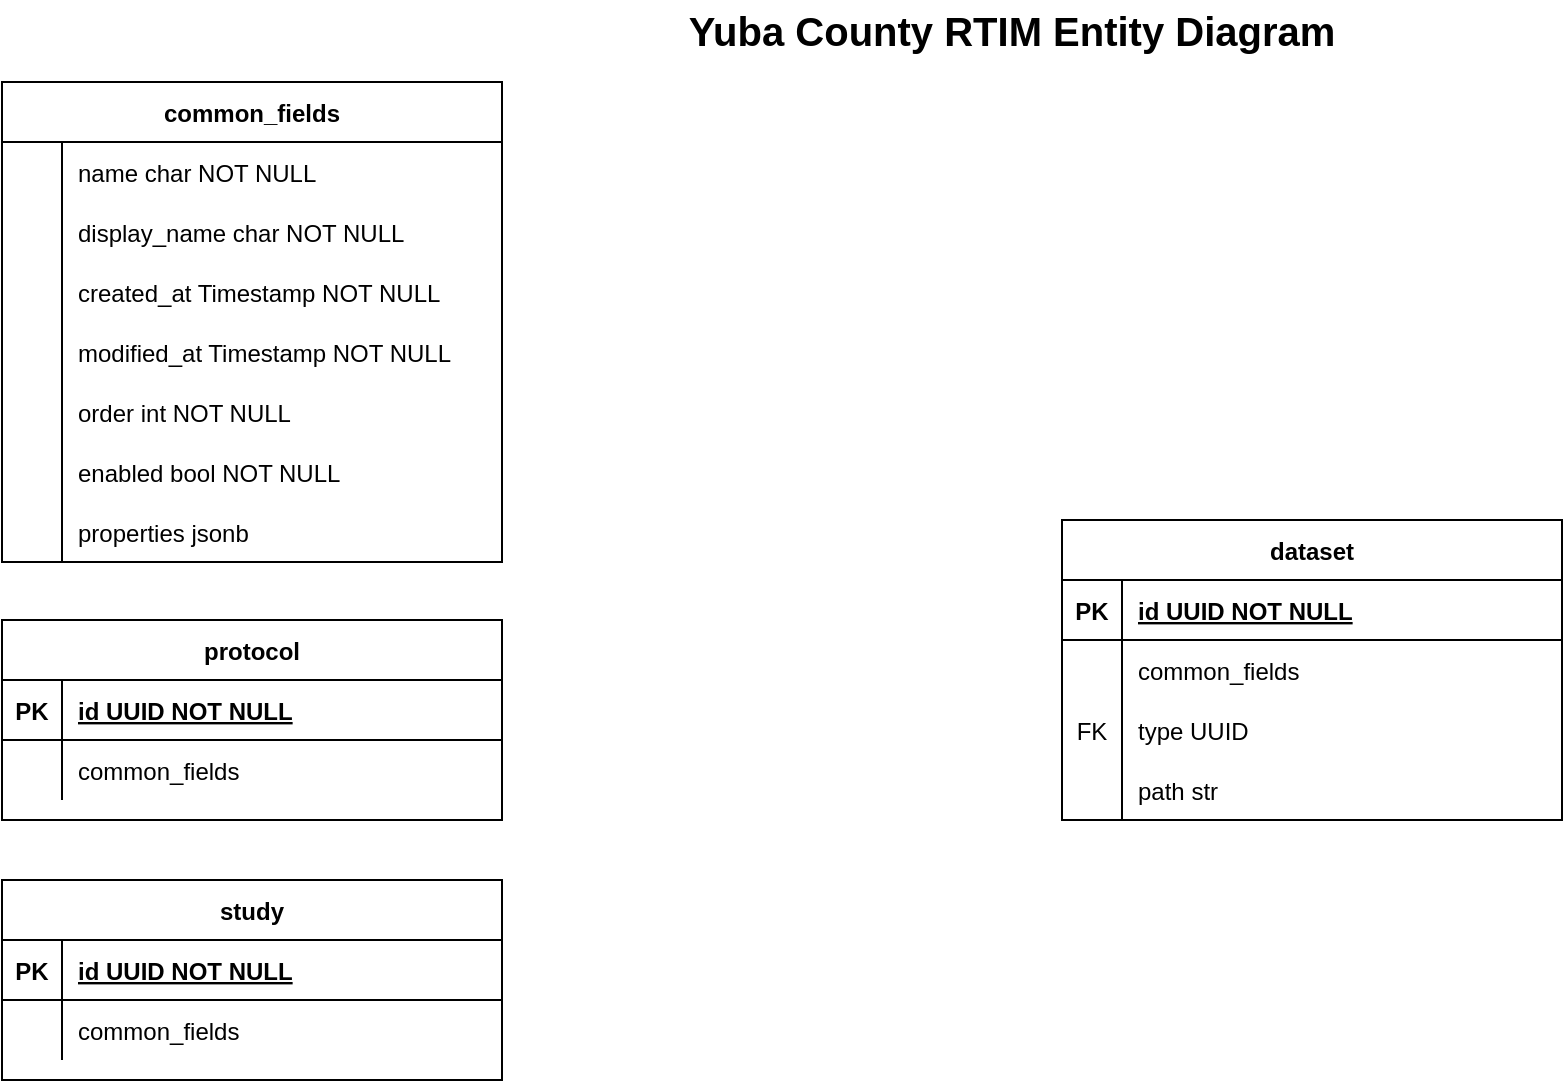 <mxfile version="21.6.8" type="device">
  <diagram id="R2lEEEUBdFMjLlhIrx00" name="Page-1">
    <mxGraphModel dx="1364" dy="843" grid="1" gridSize="10" guides="1" tooltips="1" connect="1" arrows="1" fold="1" page="1" pageScale="1" pageWidth="1100" pageHeight="1700" math="0" shadow="0" extFonts="Permanent Marker^https://fonts.googleapis.com/css?family=Permanent+Marker">
      <root>
        <mxCell id="0" />
        <mxCell id="1" parent="0" />
        <mxCell id="z9w2Tz09xBncNA5Jr8ra-18" value="common_fields" style="shape=table;startSize=30;container=1;collapsible=1;childLayout=tableLayout;fixedRows=1;rowLines=0;fontStyle=1;align=center;resizeLast=1;" parent="1" vertex="1">
          <mxGeometry x="40" y="71" width="250" height="240" as="geometry" />
        </mxCell>
        <mxCell id="z9w2Tz09xBncNA5Jr8ra-22" value="" style="shape=partialRectangle;collapsible=0;dropTarget=0;pointerEvents=0;fillColor=none;points=[[0,0.5],[1,0.5]];portConstraint=eastwest;top=0;left=0;right=0;bottom=0;" parent="z9w2Tz09xBncNA5Jr8ra-18" vertex="1">
          <mxGeometry y="30" width="250" height="30" as="geometry" />
        </mxCell>
        <mxCell id="z9w2Tz09xBncNA5Jr8ra-23" value="" style="shape=partialRectangle;overflow=hidden;connectable=0;fillColor=none;top=0;left=0;bottom=0;right=0;" parent="z9w2Tz09xBncNA5Jr8ra-22" vertex="1">
          <mxGeometry width="30" height="30" as="geometry">
            <mxRectangle width="30" height="30" as="alternateBounds" />
          </mxGeometry>
        </mxCell>
        <mxCell id="z9w2Tz09xBncNA5Jr8ra-24" value="name char NOT NULL" style="shape=partialRectangle;overflow=hidden;connectable=0;fillColor=none;top=0;left=0;bottom=0;right=0;align=left;spacingLeft=6;" parent="z9w2Tz09xBncNA5Jr8ra-22" vertex="1">
          <mxGeometry x="30" width="220" height="30" as="geometry">
            <mxRectangle width="220" height="30" as="alternateBounds" />
          </mxGeometry>
        </mxCell>
        <mxCell id="z9w2Tz09xBncNA5Jr8ra-25" value="" style="shape=partialRectangle;collapsible=0;dropTarget=0;pointerEvents=0;fillColor=none;points=[[0,0.5],[1,0.5]];portConstraint=eastwest;top=0;left=0;right=0;bottom=0;" parent="z9w2Tz09xBncNA5Jr8ra-18" vertex="1">
          <mxGeometry y="60" width="250" height="30" as="geometry" />
        </mxCell>
        <mxCell id="z9w2Tz09xBncNA5Jr8ra-26" value="" style="shape=partialRectangle;overflow=hidden;connectable=0;fillColor=none;top=0;left=0;bottom=0;right=0;" parent="z9w2Tz09xBncNA5Jr8ra-25" vertex="1">
          <mxGeometry width="30" height="30" as="geometry">
            <mxRectangle width="30" height="30" as="alternateBounds" />
          </mxGeometry>
        </mxCell>
        <mxCell id="z9w2Tz09xBncNA5Jr8ra-27" value="display_name char NOT NULL" style="shape=partialRectangle;overflow=hidden;connectable=0;fillColor=none;top=0;left=0;bottom=0;right=0;align=left;spacingLeft=6;" parent="z9w2Tz09xBncNA5Jr8ra-25" vertex="1">
          <mxGeometry x="30" width="220" height="30" as="geometry">
            <mxRectangle width="220" height="30" as="alternateBounds" />
          </mxGeometry>
        </mxCell>
        <mxCell id="z9w2Tz09xBncNA5Jr8ra-31" value="" style="shape=partialRectangle;collapsible=0;dropTarget=0;pointerEvents=0;fillColor=none;points=[[0,0.5],[1,0.5]];portConstraint=eastwest;top=0;left=0;right=0;bottom=0;" parent="z9w2Tz09xBncNA5Jr8ra-18" vertex="1">
          <mxGeometry y="90" width="250" height="30" as="geometry" />
        </mxCell>
        <mxCell id="z9w2Tz09xBncNA5Jr8ra-32" value="" style="shape=partialRectangle;overflow=hidden;connectable=0;fillColor=none;top=0;left=0;bottom=0;right=0;" parent="z9w2Tz09xBncNA5Jr8ra-31" vertex="1">
          <mxGeometry width="30" height="30" as="geometry">
            <mxRectangle width="30" height="30" as="alternateBounds" />
          </mxGeometry>
        </mxCell>
        <mxCell id="z9w2Tz09xBncNA5Jr8ra-33" value="created_at Timestamp NOT NULL" style="shape=partialRectangle;overflow=hidden;connectable=0;fillColor=none;top=0;left=0;bottom=0;right=0;align=left;spacingLeft=6;" parent="z9w2Tz09xBncNA5Jr8ra-31" vertex="1">
          <mxGeometry x="30" width="220" height="30" as="geometry">
            <mxRectangle width="220" height="30" as="alternateBounds" />
          </mxGeometry>
        </mxCell>
        <mxCell id="z9w2Tz09xBncNA5Jr8ra-37" value="" style="shape=partialRectangle;collapsible=0;dropTarget=0;pointerEvents=0;fillColor=none;points=[[0,0.5],[1,0.5]];portConstraint=eastwest;top=0;left=0;right=0;bottom=0;" parent="z9w2Tz09xBncNA5Jr8ra-18" vertex="1">
          <mxGeometry y="120" width="250" height="30" as="geometry" />
        </mxCell>
        <mxCell id="z9w2Tz09xBncNA5Jr8ra-38" value="" style="shape=partialRectangle;overflow=hidden;connectable=0;fillColor=none;top=0;left=0;bottom=0;right=0;" parent="z9w2Tz09xBncNA5Jr8ra-37" vertex="1">
          <mxGeometry width="30" height="30" as="geometry">
            <mxRectangle width="30" height="30" as="alternateBounds" />
          </mxGeometry>
        </mxCell>
        <mxCell id="z9w2Tz09xBncNA5Jr8ra-39" value="modified_at Timestamp NOT NULL" style="shape=partialRectangle;overflow=hidden;connectable=0;fillColor=none;top=0;left=0;bottom=0;right=0;align=left;spacingLeft=6;" parent="z9w2Tz09xBncNA5Jr8ra-37" vertex="1">
          <mxGeometry x="30" width="220" height="30" as="geometry">
            <mxRectangle width="220" height="30" as="alternateBounds" />
          </mxGeometry>
        </mxCell>
        <mxCell id="z9w2Tz09xBncNA5Jr8ra-43" value="" style="shape=partialRectangle;collapsible=0;dropTarget=0;pointerEvents=0;fillColor=none;points=[[0,0.5],[1,0.5]];portConstraint=eastwest;top=0;left=0;right=0;bottom=0;" parent="z9w2Tz09xBncNA5Jr8ra-18" vertex="1">
          <mxGeometry y="150" width="250" height="30" as="geometry" />
        </mxCell>
        <mxCell id="z9w2Tz09xBncNA5Jr8ra-44" value="" style="shape=partialRectangle;overflow=hidden;connectable=0;fillColor=none;top=0;left=0;bottom=0;right=0;" parent="z9w2Tz09xBncNA5Jr8ra-43" vertex="1">
          <mxGeometry width="30" height="30" as="geometry">
            <mxRectangle width="30" height="30" as="alternateBounds" />
          </mxGeometry>
        </mxCell>
        <mxCell id="z9w2Tz09xBncNA5Jr8ra-45" value="order int NOT NULL" style="shape=partialRectangle;overflow=hidden;connectable=0;fillColor=none;top=0;left=0;bottom=0;right=0;align=left;spacingLeft=6;" parent="z9w2Tz09xBncNA5Jr8ra-43" vertex="1">
          <mxGeometry x="30" width="220" height="30" as="geometry">
            <mxRectangle width="220" height="30" as="alternateBounds" />
          </mxGeometry>
        </mxCell>
        <mxCell id="z9w2Tz09xBncNA5Jr8ra-46" value="" style="shape=partialRectangle;collapsible=0;dropTarget=0;pointerEvents=0;fillColor=none;points=[[0,0.5],[1,0.5]];portConstraint=eastwest;top=0;left=0;right=0;bottom=0;" parent="z9w2Tz09xBncNA5Jr8ra-18" vertex="1">
          <mxGeometry y="180" width="250" height="30" as="geometry" />
        </mxCell>
        <mxCell id="z9w2Tz09xBncNA5Jr8ra-47" value="" style="shape=partialRectangle;overflow=hidden;connectable=0;fillColor=none;top=0;left=0;bottom=0;right=0;" parent="z9w2Tz09xBncNA5Jr8ra-46" vertex="1">
          <mxGeometry width="30" height="30" as="geometry">
            <mxRectangle width="30" height="30" as="alternateBounds" />
          </mxGeometry>
        </mxCell>
        <mxCell id="z9w2Tz09xBncNA5Jr8ra-48" value="enabled bool NOT NULL" style="shape=partialRectangle;overflow=hidden;connectable=0;fillColor=none;top=0;left=0;bottom=0;right=0;align=left;spacingLeft=6;" parent="z9w2Tz09xBncNA5Jr8ra-46" vertex="1">
          <mxGeometry x="30" width="220" height="30" as="geometry">
            <mxRectangle width="220" height="30" as="alternateBounds" />
          </mxGeometry>
        </mxCell>
        <mxCell id="z9w2Tz09xBncNA5Jr8ra-34" value="" style="shape=partialRectangle;collapsible=0;dropTarget=0;pointerEvents=0;fillColor=none;points=[[0,0.5],[1,0.5]];portConstraint=eastwest;top=0;left=0;right=0;bottom=0;" parent="z9w2Tz09xBncNA5Jr8ra-18" vertex="1">
          <mxGeometry y="210" width="250" height="30" as="geometry" />
        </mxCell>
        <mxCell id="z9w2Tz09xBncNA5Jr8ra-35" value="" style="shape=partialRectangle;overflow=hidden;connectable=0;fillColor=none;top=0;left=0;bottom=0;right=0;" parent="z9w2Tz09xBncNA5Jr8ra-34" vertex="1">
          <mxGeometry width="30" height="30" as="geometry">
            <mxRectangle width="30" height="30" as="alternateBounds" />
          </mxGeometry>
        </mxCell>
        <mxCell id="z9w2Tz09xBncNA5Jr8ra-36" value="properties jsonb" style="shape=partialRectangle;overflow=hidden;connectable=0;fillColor=none;top=0;left=0;bottom=0;right=0;align=left;spacingLeft=6;" parent="z9w2Tz09xBncNA5Jr8ra-34" vertex="1">
          <mxGeometry x="30" width="220" height="30" as="geometry">
            <mxRectangle width="220" height="30" as="alternateBounds" />
          </mxGeometry>
        </mxCell>
        <mxCell id="kI6QfCcUgh98SEZswLOn-11" value="Yuba County RTIM Entity Diagram" style="text;html=1;strokeColor=none;fillColor=none;align=center;verticalAlign=middle;whiteSpace=wrap;rounded=0;fontSize=20;fontStyle=1" parent="1" vertex="1">
          <mxGeometry x="380" y="30" width="330" height="30" as="geometry" />
        </mxCell>
        <mxCell id="oWFPzsKhVETar2XeurfX-1" value="protocol" style="shape=table;startSize=30;container=1;collapsible=1;childLayout=tableLayout;fixedRows=1;rowLines=0;fontStyle=1;align=center;resizeLast=1;" vertex="1" parent="1">
          <mxGeometry x="40" y="340" width="250" height="100" as="geometry" />
        </mxCell>
        <mxCell id="oWFPzsKhVETar2XeurfX-2" value="" style="shape=partialRectangle;collapsible=0;dropTarget=0;pointerEvents=0;fillColor=none;points=[[0,0.5],[1,0.5]];portConstraint=eastwest;top=0;left=0;right=0;bottom=1;" vertex="1" parent="oWFPzsKhVETar2XeurfX-1">
          <mxGeometry y="30" width="250" height="30" as="geometry" />
        </mxCell>
        <mxCell id="oWFPzsKhVETar2XeurfX-3" value="PK" style="shape=partialRectangle;overflow=hidden;connectable=0;fillColor=none;top=0;left=0;bottom=0;right=0;fontStyle=1;" vertex="1" parent="oWFPzsKhVETar2XeurfX-2">
          <mxGeometry width="30" height="30" as="geometry">
            <mxRectangle width="30" height="30" as="alternateBounds" />
          </mxGeometry>
        </mxCell>
        <mxCell id="oWFPzsKhVETar2XeurfX-4" value="id UUID NOT NULL " style="shape=partialRectangle;overflow=hidden;connectable=0;fillColor=none;top=0;left=0;bottom=0;right=0;align=left;spacingLeft=6;fontStyle=5;" vertex="1" parent="oWFPzsKhVETar2XeurfX-2">
          <mxGeometry x="30" width="220" height="30" as="geometry">
            <mxRectangle width="220" height="30" as="alternateBounds" />
          </mxGeometry>
        </mxCell>
        <mxCell id="oWFPzsKhVETar2XeurfX-5" value="" style="shape=partialRectangle;collapsible=0;dropTarget=0;pointerEvents=0;fillColor=none;points=[[0,0.5],[1,0.5]];portConstraint=eastwest;top=0;left=0;right=0;bottom=0;" vertex="1" parent="oWFPzsKhVETar2XeurfX-1">
          <mxGeometry y="60" width="250" height="30" as="geometry" />
        </mxCell>
        <mxCell id="oWFPzsKhVETar2XeurfX-6" value="" style="shape=partialRectangle;overflow=hidden;connectable=0;fillColor=none;top=0;left=0;bottom=0;right=0;" vertex="1" parent="oWFPzsKhVETar2XeurfX-5">
          <mxGeometry width="30" height="30" as="geometry">
            <mxRectangle width="30" height="30" as="alternateBounds" />
          </mxGeometry>
        </mxCell>
        <mxCell id="oWFPzsKhVETar2XeurfX-7" value="common_fields" style="shape=partialRectangle;overflow=hidden;connectable=0;fillColor=none;top=0;left=0;bottom=0;right=0;align=left;spacingLeft=6;" vertex="1" parent="oWFPzsKhVETar2XeurfX-5">
          <mxGeometry x="30" width="220" height="30" as="geometry">
            <mxRectangle width="220" height="30" as="alternateBounds" />
          </mxGeometry>
        </mxCell>
        <mxCell id="oWFPzsKhVETar2XeurfX-17" value="dataset" style="shape=table;startSize=30;container=1;collapsible=1;childLayout=tableLayout;fixedRows=1;rowLines=0;fontStyle=1;align=center;resizeLast=1;" vertex="1" parent="1">
          <mxGeometry x="570" y="290" width="250" height="150" as="geometry" />
        </mxCell>
        <mxCell id="oWFPzsKhVETar2XeurfX-18" value="" style="shape=partialRectangle;collapsible=0;dropTarget=0;pointerEvents=0;fillColor=none;points=[[0,0.5],[1,0.5]];portConstraint=eastwest;top=0;left=0;right=0;bottom=1;" vertex="1" parent="oWFPzsKhVETar2XeurfX-17">
          <mxGeometry y="30" width="250" height="30" as="geometry" />
        </mxCell>
        <mxCell id="oWFPzsKhVETar2XeurfX-19" value="PK" style="shape=partialRectangle;overflow=hidden;connectable=0;fillColor=none;top=0;left=0;bottom=0;right=0;fontStyle=1;" vertex="1" parent="oWFPzsKhVETar2XeurfX-18">
          <mxGeometry width="30" height="30" as="geometry">
            <mxRectangle width="30" height="30" as="alternateBounds" />
          </mxGeometry>
        </mxCell>
        <mxCell id="oWFPzsKhVETar2XeurfX-20" value="id UUID NOT NULL " style="shape=partialRectangle;overflow=hidden;connectable=0;fillColor=none;top=0;left=0;bottom=0;right=0;align=left;spacingLeft=6;fontStyle=5;" vertex="1" parent="oWFPzsKhVETar2XeurfX-18">
          <mxGeometry x="30" width="220" height="30" as="geometry">
            <mxRectangle width="220" height="30" as="alternateBounds" />
          </mxGeometry>
        </mxCell>
        <mxCell id="oWFPzsKhVETar2XeurfX-21" value="" style="shape=partialRectangle;collapsible=0;dropTarget=0;pointerEvents=0;fillColor=none;points=[[0,0.5],[1,0.5]];portConstraint=eastwest;top=0;left=0;right=0;bottom=0;" vertex="1" parent="oWFPzsKhVETar2XeurfX-17">
          <mxGeometry y="60" width="250" height="30" as="geometry" />
        </mxCell>
        <mxCell id="oWFPzsKhVETar2XeurfX-22" value="" style="shape=partialRectangle;overflow=hidden;connectable=0;fillColor=none;top=0;left=0;bottom=0;right=0;" vertex="1" parent="oWFPzsKhVETar2XeurfX-21">
          <mxGeometry width="30" height="30" as="geometry">
            <mxRectangle width="30" height="30" as="alternateBounds" />
          </mxGeometry>
        </mxCell>
        <mxCell id="oWFPzsKhVETar2XeurfX-23" value="common_fields" style="shape=partialRectangle;overflow=hidden;connectable=0;fillColor=none;top=0;left=0;bottom=0;right=0;align=left;spacingLeft=6;" vertex="1" parent="oWFPzsKhVETar2XeurfX-21">
          <mxGeometry x="30" width="220" height="30" as="geometry">
            <mxRectangle width="220" height="30" as="alternateBounds" />
          </mxGeometry>
        </mxCell>
        <mxCell id="oWFPzsKhVETar2XeurfX-24" value="" style="shape=partialRectangle;collapsible=0;dropTarget=0;pointerEvents=0;fillColor=none;points=[[0,0.5],[1,0.5]];portConstraint=eastwest;top=0;left=0;right=0;bottom=0;" vertex="1" parent="oWFPzsKhVETar2XeurfX-17">
          <mxGeometry y="90" width="250" height="30" as="geometry" />
        </mxCell>
        <mxCell id="oWFPzsKhVETar2XeurfX-25" value="FK" style="shape=partialRectangle;overflow=hidden;connectable=0;fillColor=none;top=0;left=0;bottom=0;right=0;" vertex="1" parent="oWFPzsKhVETar2XeurfX-24">
          <mxGeometry width="30" height="30" as="geometry">
            <mxRectangle width="30" height="30" as="alternateBounds" />
          </mxGeometry>
        </mxCell>
        <mxCell id="oWFPzsKhVETar2XeurfX-26" value="type UUID" style="shape=partialRectangle;overflow=hidden;connectable=0;fillColor=none;top=0;left=0;bottom=0;right=0;align=left;spacingLeft=6;" vertex="1" parent="oWFPzsKhVETar2XeurfX-24">
          <mxGeometry x="30" width="220" height="30" as="geometry">
            <mxRectangle width="220" height="30" as="alternateBounds" />
          </mxGeometry>
        </mxCell>
        <mxCell id="oWFPzsKhVETar2XeurfX-30" style="shape=partialRectangle;collapsible=0;dropTarget=0;pointerEvents=0;fillColor=none;points=[[0,0.5],[1,0.5]];portConstraint=eastwest;top=0;left=0;right=0;bottom=0;" vertex="1" parent="oWFPzsKhVETar2XeurfX-17">
          <mxGeometry y="120" width="250" height="30" as="geometry" />
        </mxCell>
        <mxCell id="oWFPzsKhVETar2XeurfX-31" style="shape=partialRectangle;overflow=hidden;connectable=0;fillColor=none;top=0;left=0;bottom=0;right=0;" vertex="1" parent="oWFPzsKhVETar2XeurfX-30">
          <mxGeometry width="30" height="30" as="geometry">
            <mxRectangle width="30" height="30" as="alternateBounds" />
          </mxGeometry>
        </mxCell>
        <mxCell id="oWFPzsKhVETar2XeurfX-32" value="path str" style="shape=partialRectangle;overflow=hidden;connectable=0;fillColor=none;top=0;left=0;bottom=0;right=0;align=left;spacingLeft=6;" vertex="1" parent="oWFPzsKhVETar2XeurfX-30">
          <mxGeometry x="30" width="220" height="30" as="geometry">
            <mxRectangle width="220" height="30" as="alternateBounds" />
          </mxGeometry>
        </mxCell>
        <mxCell id="oWFPzsKhVETar2XeurfX-33" value="study" style="shape=table;startSize=30;container=1;collapsible=1;childLayout=tableLayout;fixedRows=1;rowLines=0;fontStyle=1;align=center;resizeLast=1;" vertex="1" parent="1">
          <mxGeometry x="40" y="470" width="250" height="100" as="geometry" />
        </mxCell>
        <mxCell id="oWFPzsKhVETar2XeurfX-34" value="" style="shape=partialRectangle;collapsible=0;dropTarget=0;pointerEvents=0;fillColor=none;points=[[0,0.5],[1,0.5]];portConstraint=eastwest;top=0;left=0;right=0;bottom=1;" vertex="1" parent="oWFPzsKhVETar2XeurfX-33">
          <mxGeometry y="30" width="250" height="30" as="geometry" />
        </mxCell>
        <mxCell id="oWFPzsKhVETar2XeurfX-35" value="PK" style="shape=partialRectangle;overflow=hidden;connectable=0;fillColor=none;top=0;left=0;bottom=0;right=0;fontStyle=1;" vertex="1" parent="oWFPzsKhVETar2XeurfX-34">
          <mxGeometry width="30" height="30" as="geometry">
            <mxRectangle width="30" height="30" as="alternateBounds" />
          </mxGeometry>
        </mxCell>
        <mxCell id="oWFPzsKhVETar2XeurfX-36" value="id UUID NOT NULL " style="shape=partialRectangle;overflow=hidden;connectable=0;fillColor=none;top=0;left=0;bottom=0;right=0;align=left;spacingLeft=6;fontStyle=5;" vertex="1" parent="oWFPzsKhVETar2XeurfX-34">
          <mxGeometry x="30" width="220" height="30" as="geometry">
            <mxRectangle width="220" height="30" as="alternateBounds" />
          </mxGeometry>
        </mxCell>
        <mxCell id="oWFPzsKhVETar2XeurfX-37" value="" style="shape=partialRectangle;collapsible=0;dropTarget=0;pointerEvents=0;fillColor=none;points=[[0,0.5],[1,0.5]];portConstraint=eastwest;top=0;left=0;right=0;bottom=0;" vertex="1" parent="oWFPzsKhVETar2XeurfX-33">
          <mxGeometry y="60" width="250" height="30" as="geometry" />
        </mxCell>
        <mxCell id="oWFPzsKhVETar2XeurfX-38" value="" style="shape=partialRectangle;overflow=hidden;connectable=0;fillColor=none;top=0;left=0;bottom=0;right=0;" vertex="1" parent="oWFPzsKhVETar2XeurfX-37">
          <mxGeometry width="30" height="30" as="geometry">
            <mxRectangle width="30" height="30" as="alternateBounds" />
          </mxGeometry>
        </mxCell>
        <mxCell id="oWFPzsKhVETar2XeurfX-39" value="common_fields" style="shape=partialRectangle;overflow=hidden;connectable=0;fillColor=none;top=0;left=0;bottom=0;right=0;align=left;spacingLeft=6;" vertex="1" parent="oWFPzsKhVETar2XeurfX-37">
          <mxGeometry x="30" width="220" height="30" as="geometry">
            <mxRectangle width="220" height="30" as="alternateBounds" />
          </mxGeometry>
        </mxCell>
      </root>
    </mxGraphModel>
  </diagram>
</mxfile>
